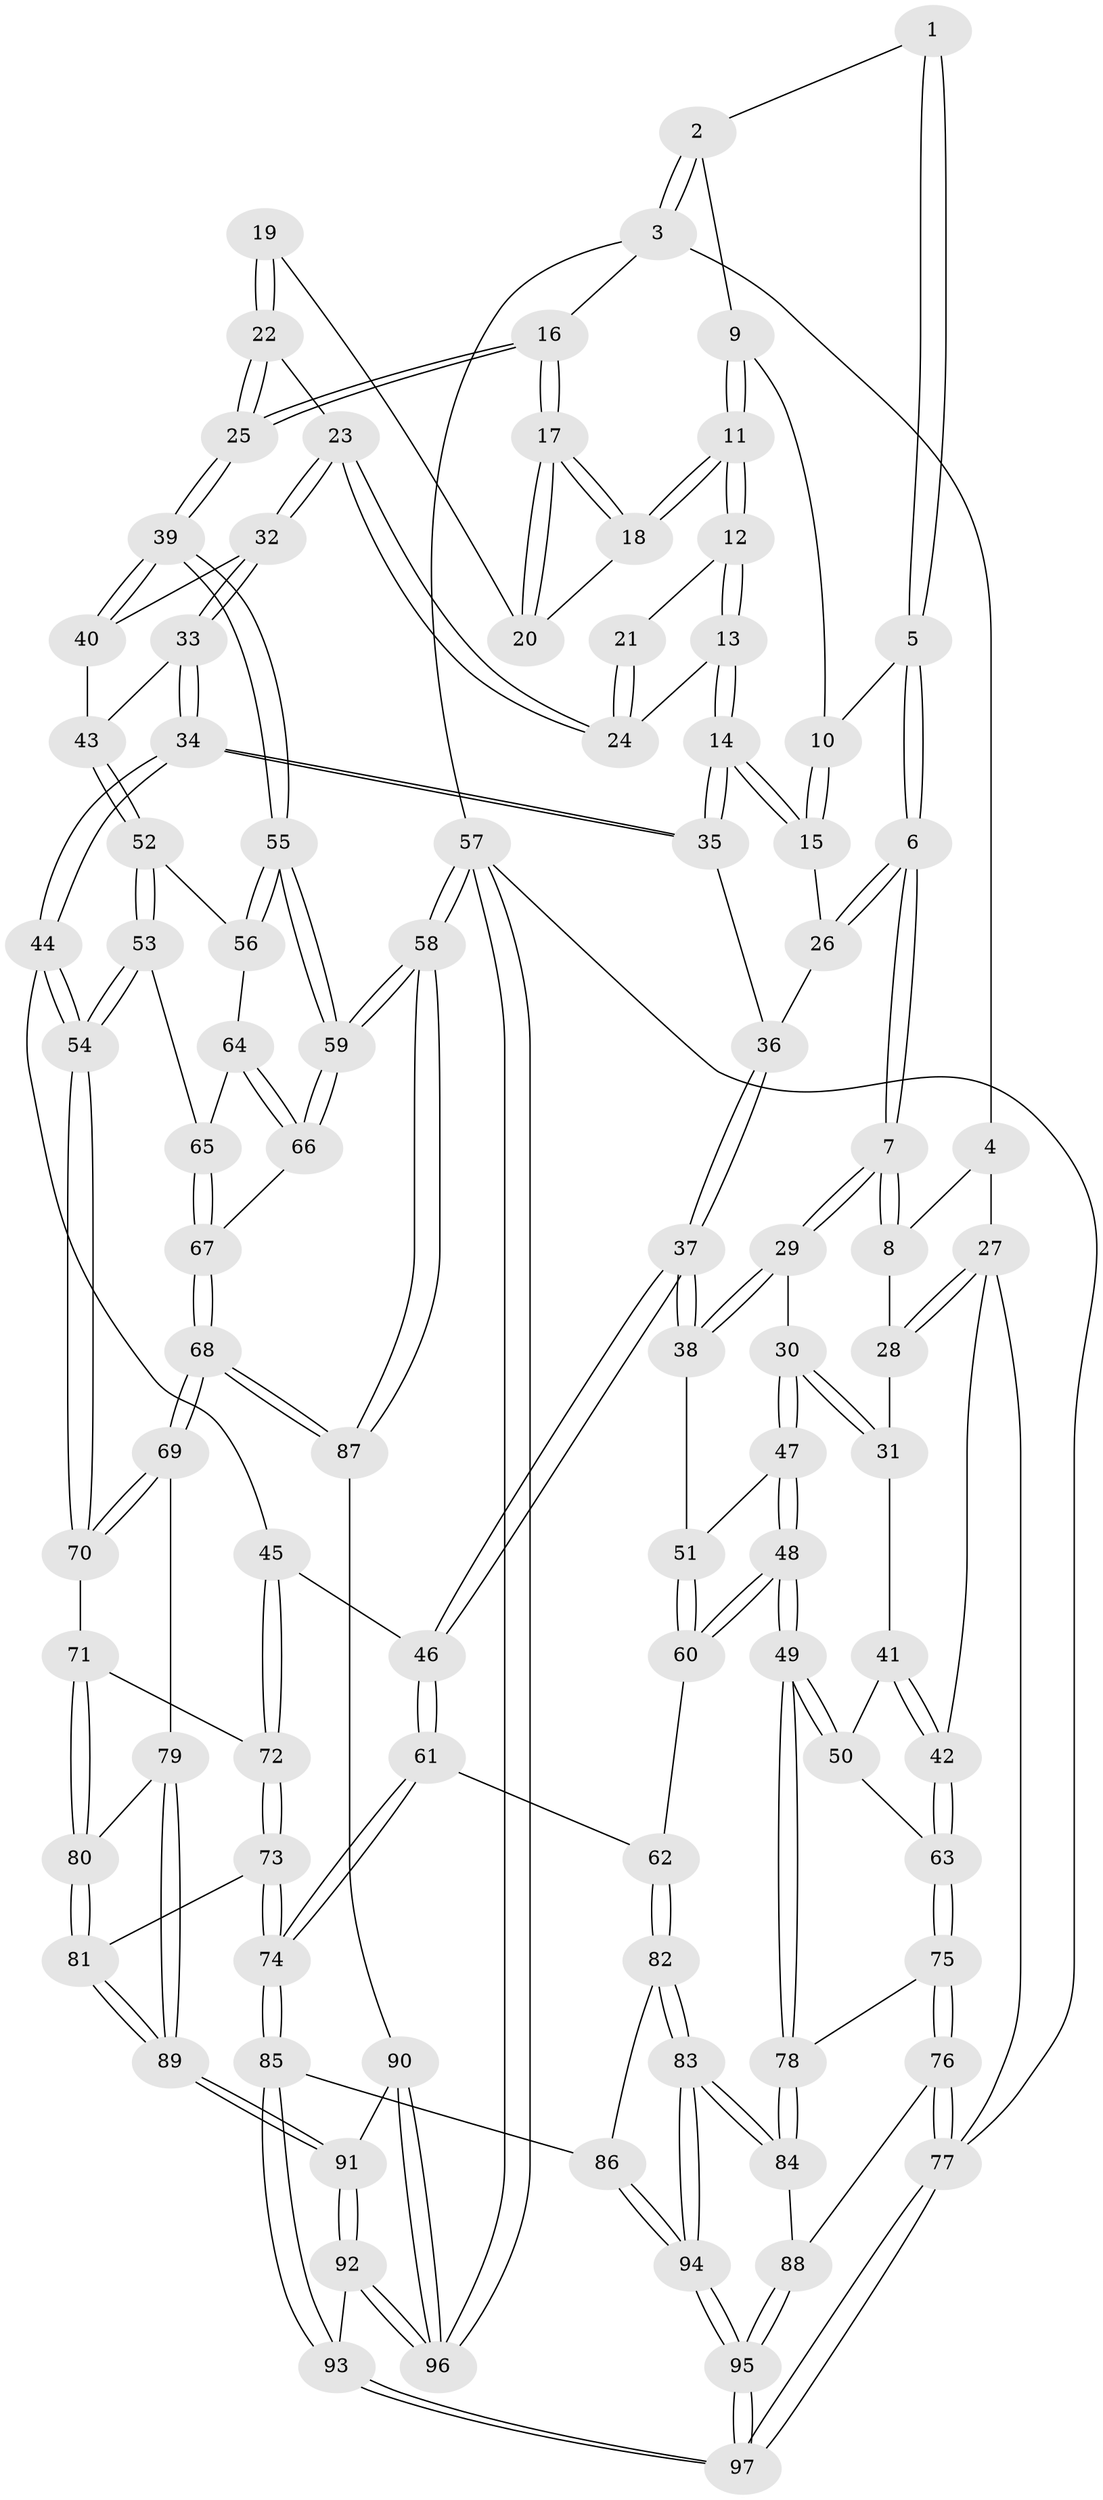 // Generated by graph-tools (version 1.1) at 2025/27/03/09/25 03:27:04]
// undirected, 97 vertices, 239 edges
graph export_dot {
graph [start="1"]
  node [color=gray90,style=filled];
  1 [pos="+0.3388408858038476+0"];
  2 [pos="+0.7276063951505274+0"];
  3 [pos="+1+0"];
  4 [pos="+0.19435969386330784+0"];
  5 [pos="+0.37544083571464004+0.06035340879802283"];
  6 [pos="+0.3052888595288976+0.267999066589133"];
  7 [pos="+0.2720384405818271+0.29795427962044685"];
  8 [pos="+0.07586370090037858+0.17091406603982584"];
  9 [pos="+0.689676147163717+0.12188765219354408"];
  10 [pos="+0.5797887410182043+0.14630908275575286"];
  11 [pos="+0.7246050150479395+0.15986093876105378"];
  12 [pos="+0.7312083032906083+0.17853355658423703"];
  13 [pos="+0.7313047364483118+0.23386826813409264"];
  14 [pos="+0.6571070181439914+0.35048827821497897"];
  15 [pos="+0.5635271457696853+0.2644065218249618"];
  16 [pos="+1+0"];
  17 [pos="+1+0"];
  18 [pos="+0.7262177781887359+0.15919831358928993"];
  19 [pos="+0.9194809661198181+0.18590657052106346"];
  20 [pos="+0.9616667386853244+0.13885625917998567"];
  21 [pos="+0.865563332621822+0.20522963354657808"];
  22 [pos="+0.911683595260578+0.3358375030321977"];
  23 [pos="+0.8777597951907556+0.36204450240770003"];
  24 [pos="+0.8432236280442101+0.3142116899833599"];
  25 [pos="+1+0.22305566382291508"];
  26 [pos="+0.4364747694732083+0.30767479083968513"];
  27 [pos="+0+0.19007072366571423"];
  28 [pos="+0+0.18735458152712772"];
  29 [pos="+0.2657279692151624+0.31629202662118167"];
  30 [pos="+0.2371175435715375+0.3576769927682953"];
  31 [pos="+0.10598513410950262+0.4030596435945977"];
  32 [pos="+0.8696588165575783+0.3925839088080867"];
  33 [pos="+0.8586600556774042+0.4151974781086026"];
  34 [pos="+0.6735991498634678+0.43653098186974143"];
  35 [pos="+0.6575140226203046+0.4064620586407771"];
  36 [pos="+0.5120551205786203+0.39136022551233934"];
  37 [pos="+0.4583129943691023+0.5036984330745952"];
  38 [pos="+0.45435465009985887+0.5021735823637201"];
  39 [pos="+1+0.43844228732754903"];
  40 [pos="+1+0.42595777832967036"];
  41 [pos="+0.07711344994276997+0.4183985493819672"];
  42 [pos="+0+0.4873860087573524"];
  43 [pos="+0.8772515221585362+0.4560115110431143"];
  44 [pos="+0.6622462065222902+0.4841415942857839"];
  45 [pos="+0.5547789629593797+0.5831753577040816"];
  46 [pos="+0.5241656965504224+0.5906729645452908"];
  47 [pos="+0.24496373310974925+0.42064313580759"];
  48 [pos="+0.22654493250346192+0.6527381902471752"];
  49 [pos="+0.22579152699979624+0.6531335362790085"];
  50 [pos="+0.14332716585004496+0.5928940980471079"];
  51 [pos="+0.366120780061174+0.5354478664300305"];
  52 [pos="+0.8836914176240014+0.4739547046040369"];
  53 [pos="+0.8207194079540623+0.6072488460791446"];
  54 [pos="+0.7804188947060137+0.6200771229392023"];
  55 [pos="+1+0.5540355342056451"];
  56 [pos="+1+0.5587835251651776"];
  57 [pos="+1+1"];
  58 [pos="+1+0.8759518440546923"];
  59 [pos="+1+0.8240045170163854"];
  60 [pos="+0.3235036432342372+0.6702384448283776"];
  61 [pos="+0.49464816453533184+0.6312665625091528"];
  62 [pos="+0.328920586034457+0.6728109369206966"];
  63 [pos="+0+0.5126853563506842"];
  64 [pos="+0.9429615980275998+0.6256370733816673"];
  65 [pos="+0.8540924740664406+0.6235510233903413"];
  66 [pos="+0.9508190601135945+0.7250124557137876"];
  67 [pos="+0.8985600499397141+0.7474019288741405"];
  68 [pos="+0.8485093636856654+0.8035123064584812"];
  69 [pos="+0.8484578917593378+0.803499863937938"];
  70 [pos="+0.7637943052297719+0.655421268259207"];
  71 [pos="+0.7050578993617967+0.6900670413538397"];
  72 [pos="+0.6714610181961684+0.6961652448337478"];
  73 [pos="+0.6030320619968763+0.8218159189213764"];
  74 [pos="+0.5412606011218559+0.8380672697650118"];
  75 [pos="+0+0.6286313502173294"];
  76 [pos="+0+0.8413608136631218"];
  77 [pos="+0+1"];
  78 [pos="+0.17436673304620082+0.7112149144484071"];
  79 [pos="+0.8188473135449031+0.8118890229918581"];
  80 [pos="+0.7333313242971228+0.7635564808889868"];
  81 [pos="+0.6635174854728879+0.8427510068507138"];
  82 [pos="+0.3640581011038885+0.7763783186460816"];
  83 [pos="+0.23072915927863163+0.9260917151781876"];
  84 [pos="+0.16332130254410085+0.7798842483617975"];
  85 [pos="+0.5241589556872135+0.8574597377123883"];
  86 [pos="+0.46856282178931863+0.8489358048046761"];
  87 [pos="+0.85584027629526+0.8142593999157559"];
  88 [pos="+0.0034856078317743885+0.8444177257101189"];
  89 [pos="+0.7172207177271543+0.8747944712777277"];
  90 [pos="+0.8783567219819138+0.9017062493709053"];
  91 [pos="+0.7306836370605362+0.942675758723394"];
  92 [pos="+0.7032811221208628+1"];
  93 [pos="+0.5439228655376273+1"];
  94 [pos="+0.23582455782403172+0.9885306788221098"];
  95 [pos="+0.22262401850494806+1"];
  96 [pos="+1+1"];
  97 [pos="+0.21730321993920407+1"];
  1 -- 2;
  1 -- 5;
  1 -- 5;
  2 -- 3;
  2 -- 3;
  2 -- 9;
  3 -- 4;
  3 -- 16;
  3 -- 57;
  4 -- 8;
  4 -- 27;
  5 -- 6;
  5 -- 6;
  5 -- 10;
  6 -- 7;
  6 -- 7;
  6 -- 26;
  6 -- 26;
  7 -- 8;
  7 -- 8;
  7 -- 29;
  7 -- 29;
  8 -- 28;
  9 -- 10;
  9 -- 11;
  9 -- 11;
  10 -- 15;
  10 -- 15;
  11 -- 12;
  11 -- 12;
  11 -- 18;
  11 -- 18;
  12 -- 13;
  12 -- 13;
  12 -- 21;
  13 -- 14;
  13 -- 14;
  13 -- 24;
  14 -- 15;
  14 -- 15;
  14 -- 35;
  14 -- 35;
  15 -- 26;
  16 -- 17;
  16 -- 17;
  16 -- 25;
  16 -- 25;
  17 -- 18;
  17 -- 18;
  17 -- 20;
  17 -- 20;
  18 -- 20;
  19 -- 20;
  19 -- 22;
  19 -- 22;
  21 -- 24;
  21 -- 24;
  22 -- 23;
  22 -- 25;
  22 -- 25;
  23 -- 24;
  23 -- 24;
  23 -- 32;
  23 -- 32;
  25 -- 39;
  25 -- 39;
  26 -- 36;
  27 -- 28;
  27 -- 28;
  27 -- 42;
  27 -- 77;
  28 -- 31;
  29 -- 30;
  29 -- 38;
  29 -- 38;
  30 -- 31;
  30 -- 31;
  30 -- 47;
  30 -- 47;
  31 -- 41;
  32 -- 33;
  32 -- 33;
  32 -- 40;
  33 -- 34;
  33 -- 34;
  33 -- 43;
  34 -- 35;
  34 -- 35;
  34 -- 44;
  34 -- 44;
  35 -- 36;
  36 -- 37;
  36 -- 37;
  37 -- 38;
  37 -- 38;
  37 -- 46;
  37 -- 46;
  38 -- 51;
  39 -- 40;
  39 -- 40;
  39 -- 55;
  39 -- 55;
  40 -- 43;
  41 -- 42;
  41 -- 42;
  41 -- 50;
  42 -- 63;
  42 -- 63;
  43 -- 52;
  43 -- 52;
  44 -- 45;
  44 -- 54;
  44 -- 54;
  45 -- 46;
  45 -- 72;
  45 -- 72;
  46 -- 61;
  46 -- 61;
  47 -- 48;
  47 -- 48;
  47 -- 51;
  48 -- 49;
  48 -- 49;
  48 -- 60;
  48 -- 60;
  49 -- 50;
  49 -- 50;
  49 -- 78;
  49 -- 78;
  50 -- 63;
  51 -- 60;
  51 -- 60;
  52 -- 53;
  52 -- 53;
  52 -- 56;
  53 -- 54;
  53 -- 54;
  53 -- 65;
  54 -- 70;
  54 -- 70;
  55 -- 56;
  55 -- 56;
  55 -- 59;
  55 -- 59;
  56 -- 64;
  57 -- 58;
  57 -- 58;
  57 -- 96;
  57 -- 96;
  57 -- 77;
  58 -- 59;
  58 -- 59;
  58 -- 87;
  58 -- 87;
  59 -- 66;
  59 -- 66;
  60 -- 62;
  61 -- 62;
  61 -- 74;
  61 -- 74;
  62 -- 82;
  62 -- 82;
  63 -- 75;
  63 -- 75;
  64 -- 65;
  64 -- 66;
  64 -- 66;
  65 -- 67;
  65 -- 67;
  66 -- 67;
  67 -- 68;
  67 -- 68;
  68 -- 69;
  68 -- 69;
  68 -- 87;
  68 -- 87;
  69 -- 70;
  69 -- 70;
  69 -- 79;
  70 -- 71;
  71 -- 72;
  71 -- 80;
  71 -- 80;
  72 -- 73;
  72 -- 73;
  73 -- 74;
  73 -- 74;
  73 -- 81;
  74 -- 85;
  74 -- 85;
  75 -- 76;
  75 -- 76;
  75 -- 78;
  76 -- 77;
  76 -- 77;
  76 -- 88;
  77 -- 97;
  77 -- 97;
  78 -- 84;
  78 -- 84;
  79 -- 80;
  79 -- 89;
  79 -- 89;
  80 -- 81;
  80 -- 81;
  81 -- 89;
  81 -- 89;
  82 -- 83;
  82 -- 83;
  82 -- 86;
  83 -- 84;
  83 -- 84;
  83 -- 94;
  83 -- 94;
  84 -- 88;
  85 -- 86;
  85 -- 93;
  85 -- 93;
  86 -- 94;
  86 -- 94;
  87 -- 90;
  88 -- 95;
  88 -- 95;
  89 -- 91;
  89 -- 91;
  90 -- 91;
  90 -- 96;
  90 -- 96;
  91 -- 92;
  91 -- 92;
  92 -- 93;
  92 -- 96;
  92 -- 96;
  93 -- 97;
  93 -- 97;
  94 -- 95;
  94 -- 95;
  95 -- 97;
  95 -- 97;
}
